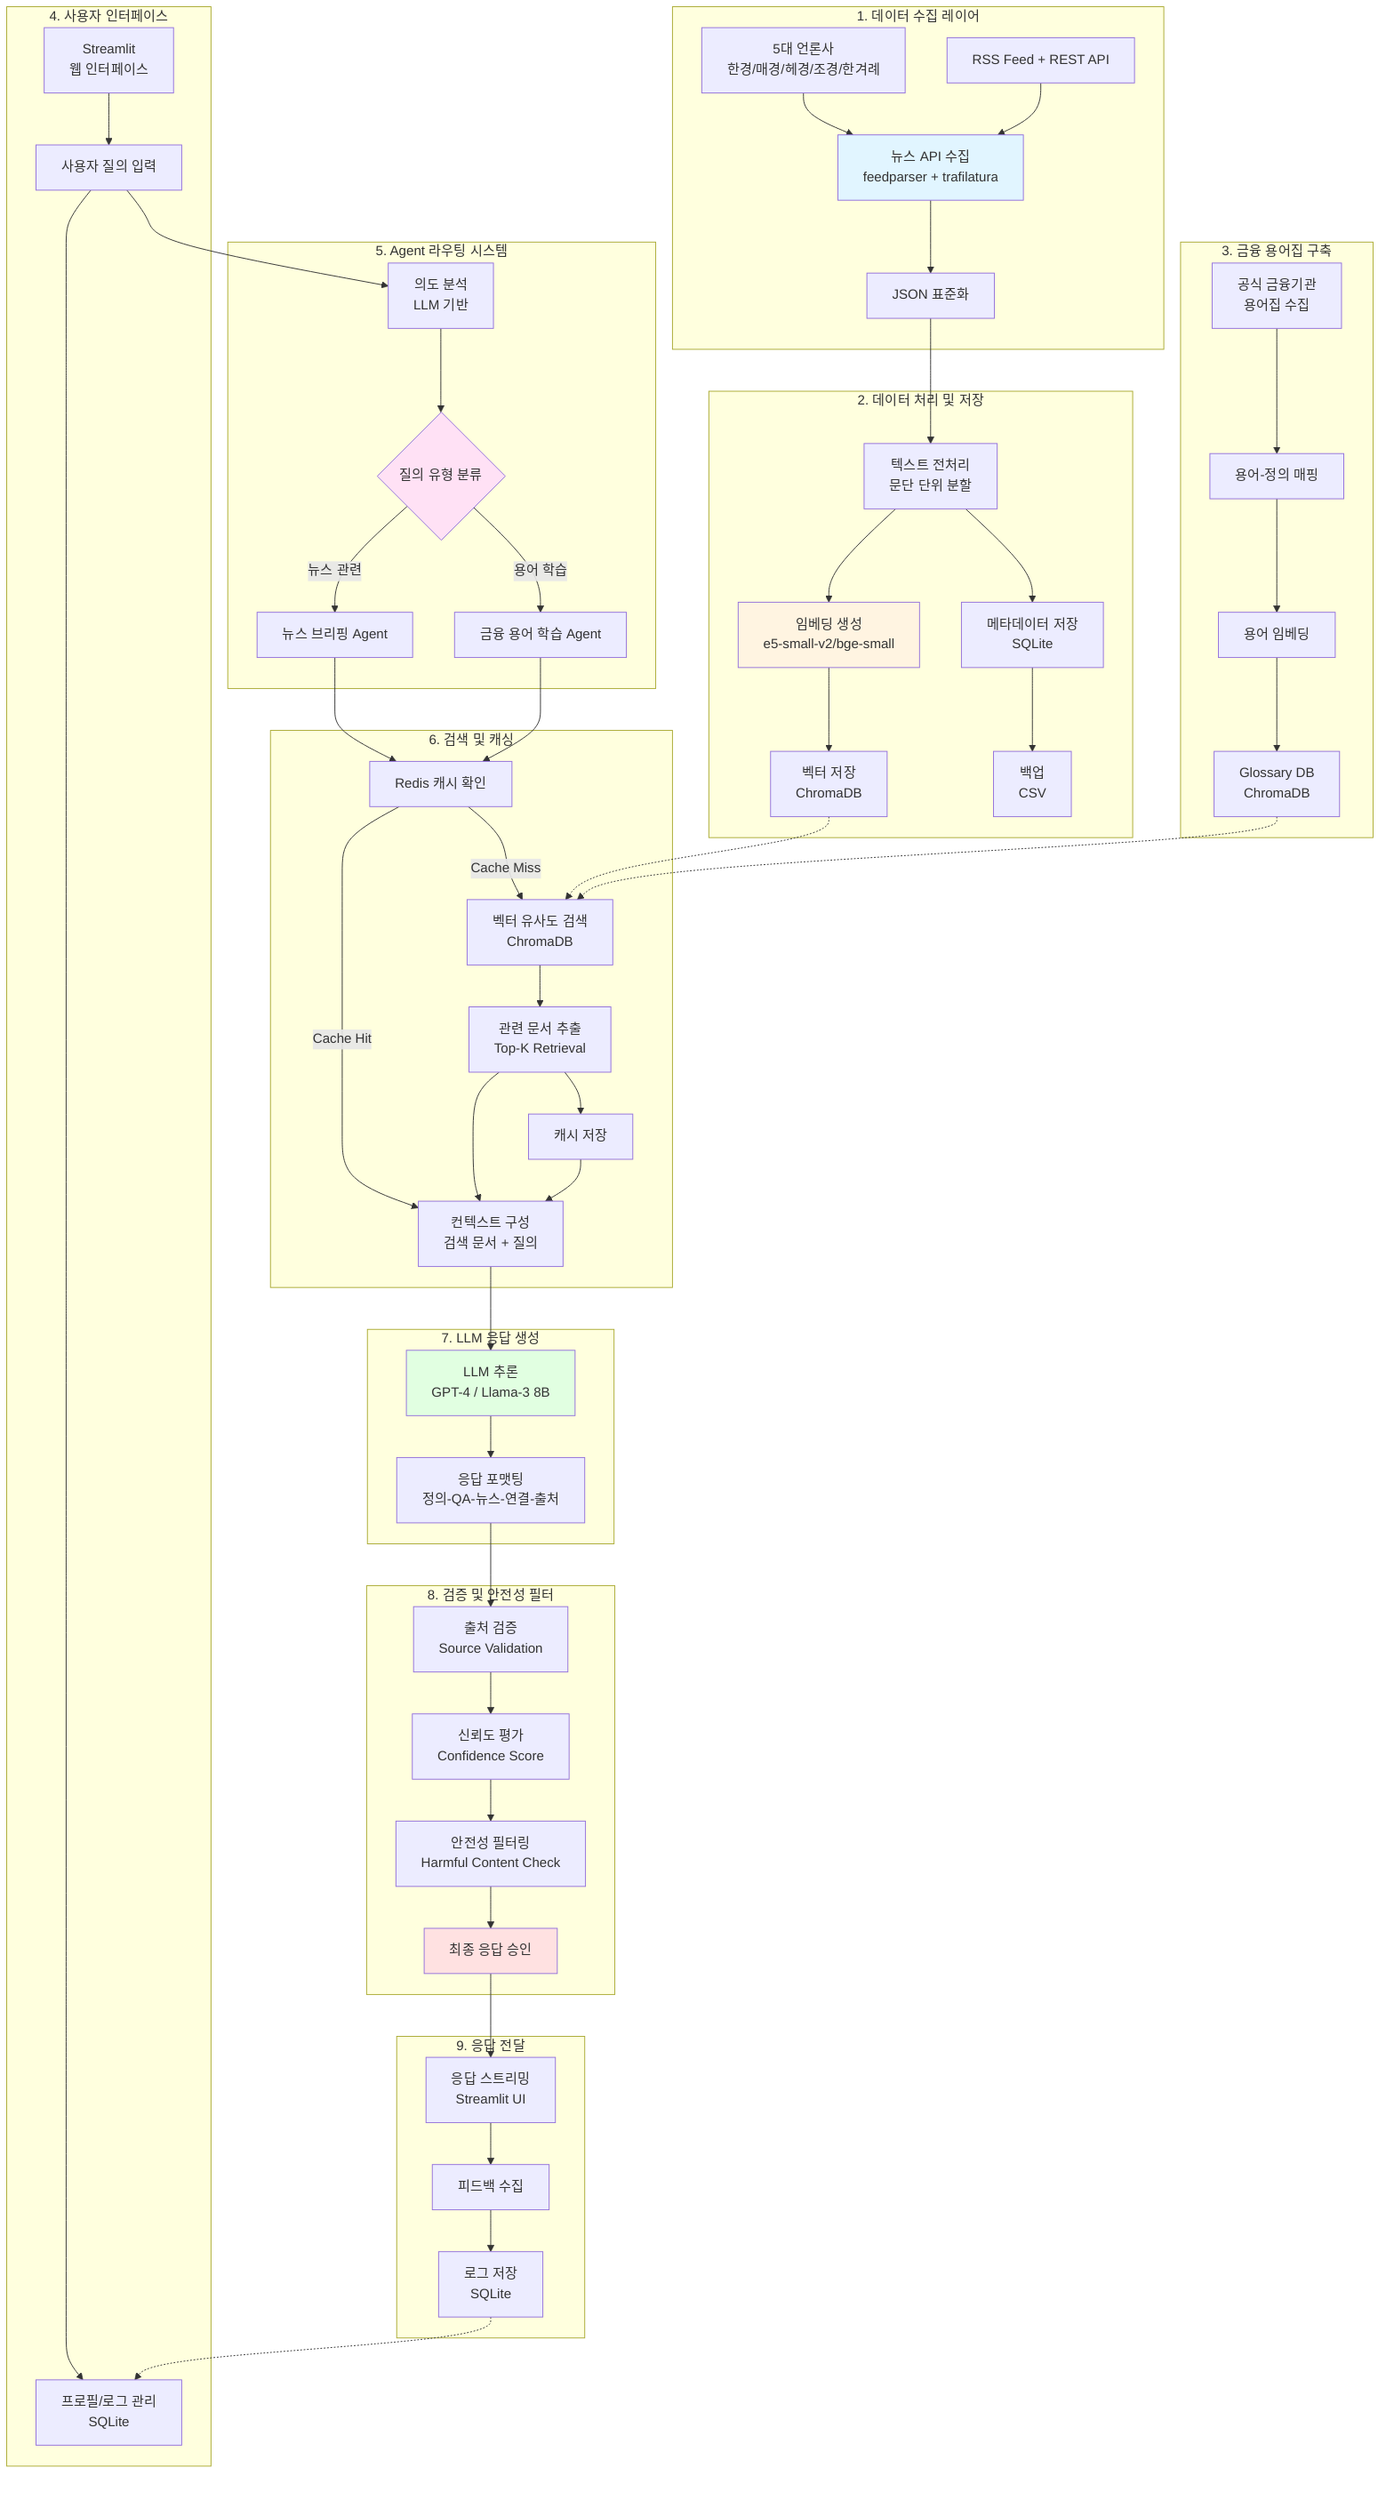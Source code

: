 graph TB
    subgraph "1. 데이터 수집 레이어"
        A1[뉴스 API 수집<br/>feedparser + trafilatura]
        A2[5대 언론사<br/>한경/매경/헤경/조경/한겨례]
        A3[RSS Feed + REST API]
        A4[JSON 표준화]
        
        A2 --> A1
        A3 --> A1
        A1 --> A4
    end
    
    subgraph "2. 데이터 처리 및 저장"
        B1[텍스트 전처리<br/>문단 단위 분할]
        B2[임베딩 생성<br/>e5-small-v2/bge-small]
        B3[벡터 저장<br/>ChromaDB]
        B4[메타데이터 저장<br/>SQLite]
        B5[백업<br/>CSV]
        
        A4 --> B1
        B1 --> B2
        B2 --> B3
        B1 --> B4
        B4 --> B5
    end
    
    subgraph "3. 금융 용어집 구축"
        C1[공식 금융기관<br/>용어집 수집]
        C2[용어-정의 매핑]
        C3[용어 임베딩]
        C4[Glossary DB<br/>ChromaDB]
        
        C1 --> C2
        C2 --> C3
        C3 --> C4
    end
    
    subgraph "4. 사용자 인터페이스"
        D1[Streamlit<br/>웹 인터페이스]
        D2[사용자 질의 입력]
        D3[프로필/로그 관리<br/>SQLite]
        
        D1 --> D2
        D2 --> D3
    end
    
    subgraph "5. Agent 라우팅 시스템"
        E1[의도 분석<br/>LLM 기반]
        E2{질의 유형 분류}
        E3[뉴스 브리핑 Agent]
        E4[금융 용어 학습 Agent]
        
        D2 --> E1
        E1 --> E2
        E2 -->|뉴스 관련| E3
        E2 -->|용어 학습| E4
    end
    
    subgraph "6. 검색 및 캐싱"
        F1[Redis 캐시 확인]
        F2[벡터 유사도 검색<br/>ChromaDB]
        F3[관련 문서 추출<br/>Top-K Retrieval]
        F4[캐시 저장]
        
        E3 --> F1
        E4 --> F1
        F1 -->|Cache Miss| F2
        F1 -->|Cache Hit| G1
        F2 --> F3
        F3 --> F4
    end
    
    subgraph "7. LLM 응답 생성"
        G1[컨텍스트 구성<br/>검색 문서 + 질의]
        G2[LLM 추론<br/>GPT-4 / Llama-3 8B]
        G3[응답 포맷팅<br/>정의-QA-뉴스-연결-출처]
        
        F3 --> G1
        F4 --> G1
        G1 --> G2
        G2 --> G3
    end
    
    subgraph "8. 검증 및 안전성 필터"
        H1[출처 검증<br/>Source Validation]
        H2[신뢰도 평가<br/>Confidence Score]
        H3[안전성 필터링<br/>Harmful Content Check]
        H4[최종 응답 승인]
        
        G3 --> H1
        H1 --> H2
        H2 --> H3
        H3 --> H4
    end
    
    subgraph "9. 응답 전달"
        I1[응답 스트리밍<br/>Streamlit UI]
        I2[피드백 수집]
        I3[로그 저장<br/>SQLite]
        
        H4 --> I1
        I1 --> I2
        I2 --> I3
    end
    
    B3 -.-> F2
    C4 -.-> F2
    I3 -.-> D3
    
    style A1 fill:#e1f5ff
    style B2 fill:#fff4e1
    style E2 fill:#ffe1f5
    style G2 fill:#e1ffe1
    style H4 fill:#ffe1e1